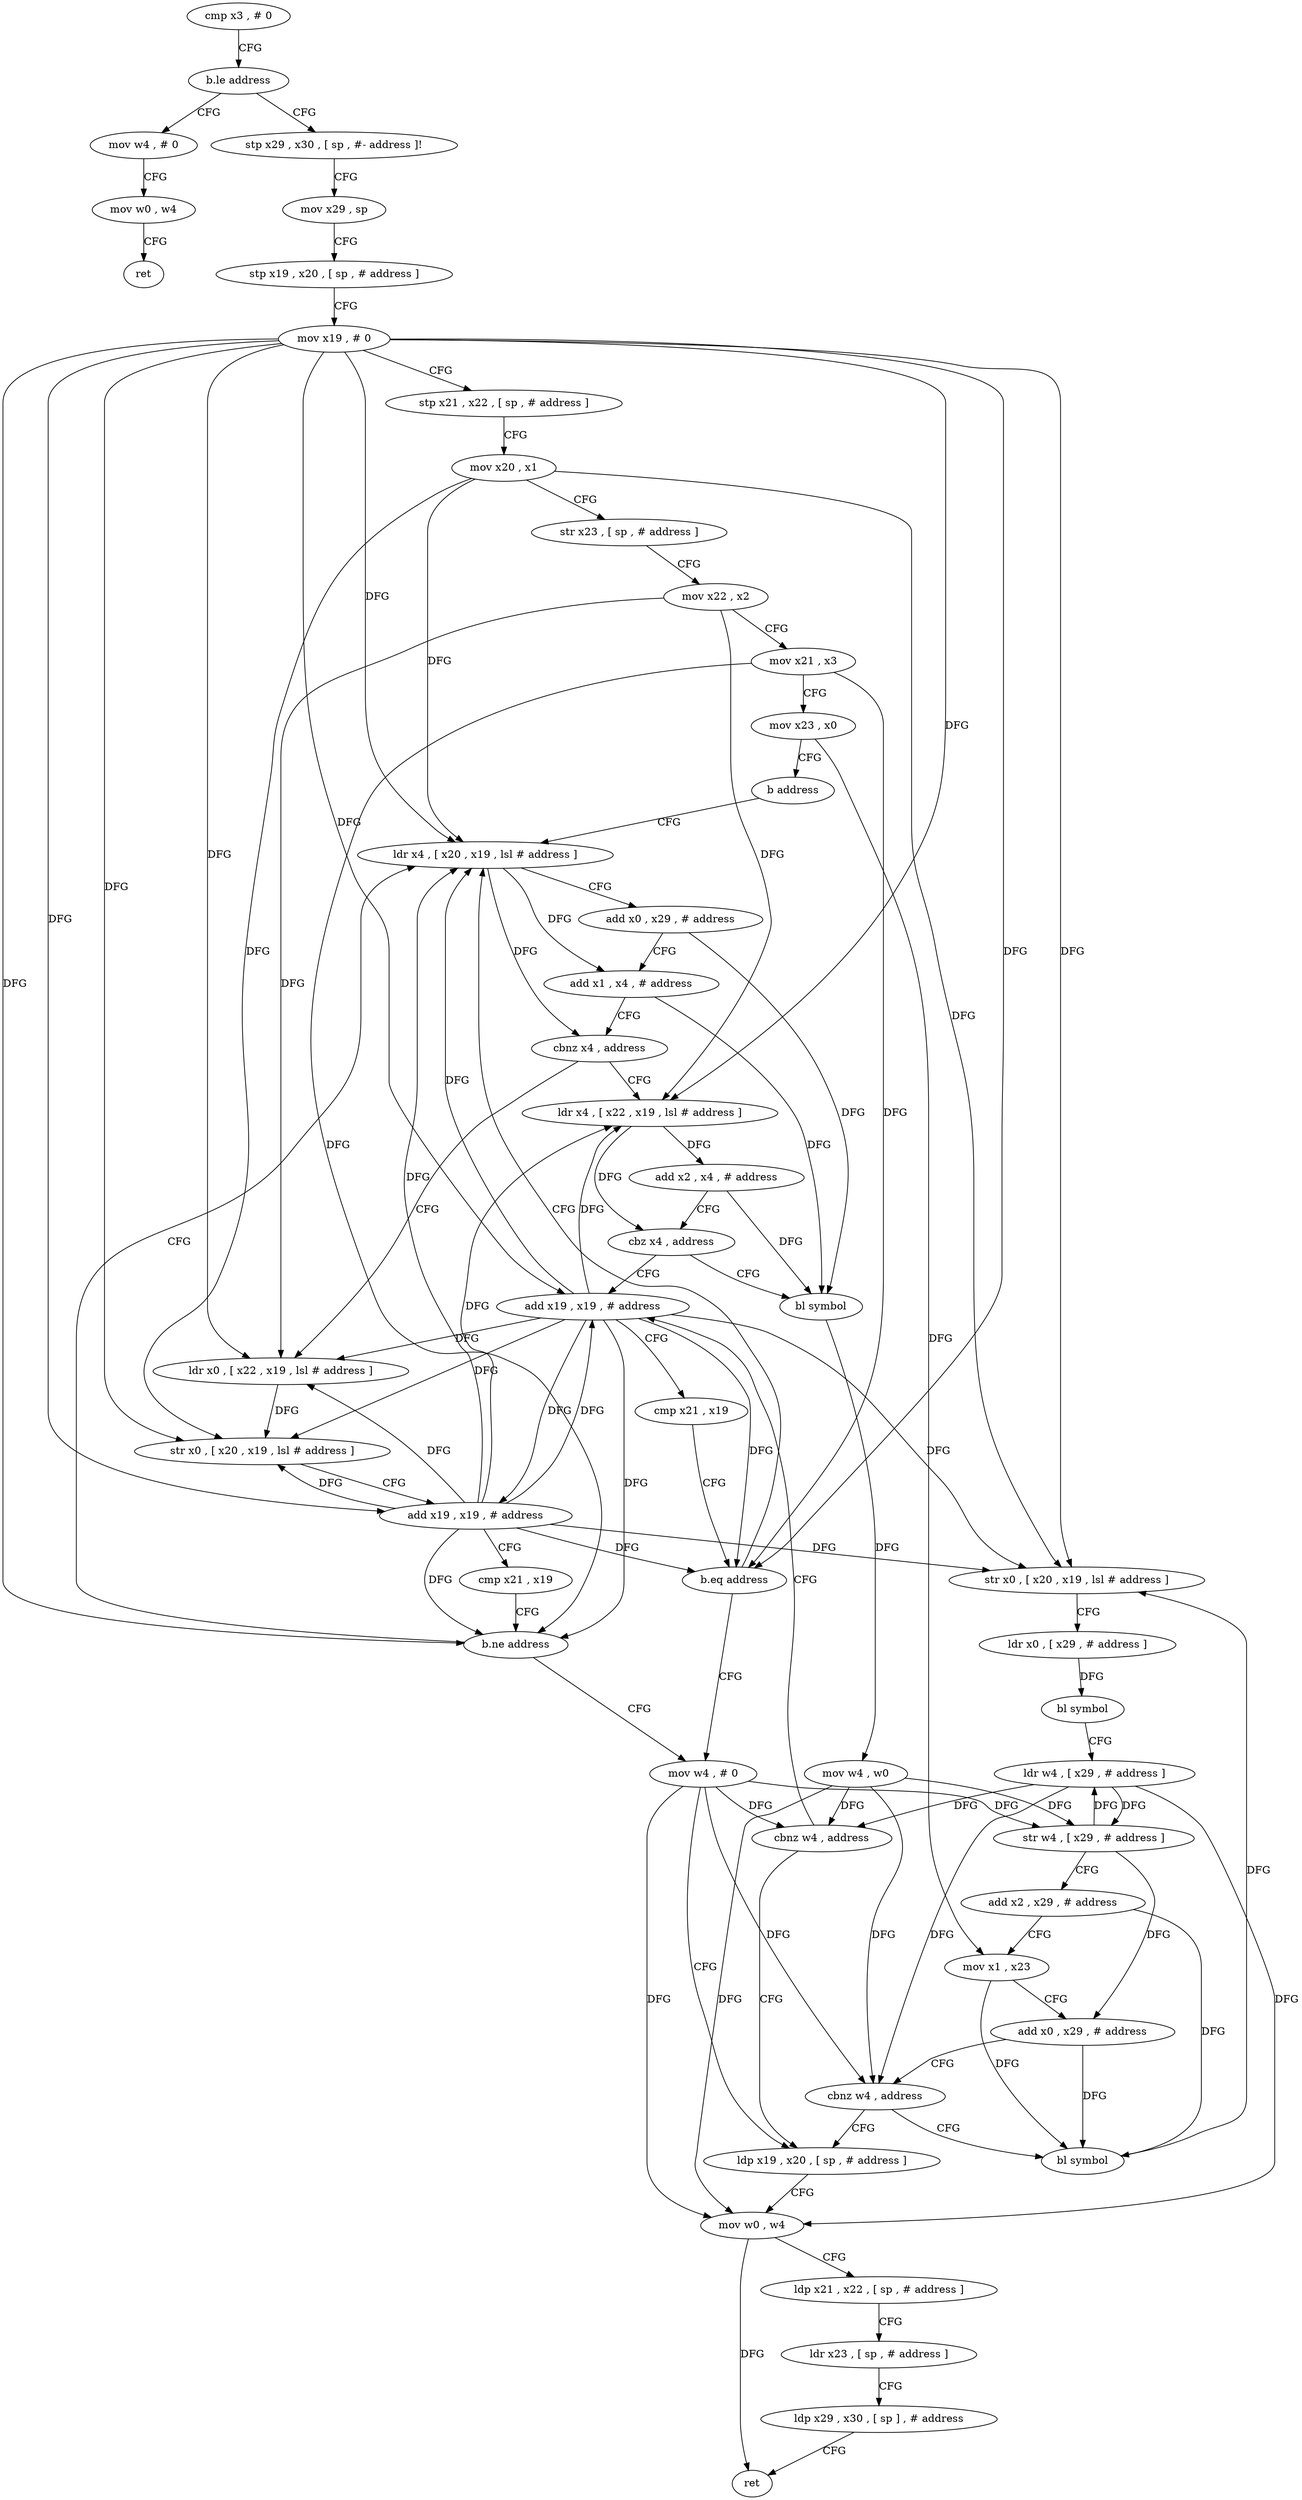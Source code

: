 digraph "func" {
"4330080" [label = "cmp x3 , # 0" ]
"4330084" [label = "b.le address" ]
"4330276" [label = "mov w4 , # 0" ]
"4330088" [label = "stp x29 , x30 , [ sp , #- address ]!" ]
"4330280" [label = "mov w0 , w4" ]
"4330284" [label = "ret" ]
"4330092" [label = "mov x29 , sp" ]
"4330096" [label = "stp x19 , x20 , [ sp , # address ]" ]
"4330100" [label = "mov x19 , # 0" ]
"4330104" [label = "stp x21 , x22 , [ sp , # address ]" ]
"4330108" [label = "mov x20 , x1" ]
"4330112" [label = "str x23 , [ sp , # address ]" ]
"4330116" [label = "mov x22 , x2" ]
"4330120" [label = "mov x21 , x3" ]
"4330124" [label = "mov x23 , x0" ]
"4330128" [label = "b address" ]
"4330212" [label = "ldr x4 , [ x20 , x19 , lsl # address ]" ]
"4330216" [label = "add x0 , x29 , # address" ]
"4330220" [label = "add x1 , x4 , # address" ]
"4330224" [label = "cbnz x4 , address" ]
"4330136" [label = "ldr x4 , [ x22 , x19 , lsl # address ]" ]
"4330228" [label = "ldr x0 , [ x22 , x19 , lsl # address ]" ]
"4330140" [label = "add x2 , x4 , # address" ]
"4330144" [label = "cbz x4 , address" ]
"4330200" [label = "add x19 , x19 , # address" ]
"4330148" [label = "bl symbol" ]
"4330232" [label = "str x0 , [ x20 , x19 , lsl # address ]" ]
"4330236" [label = "add x19 , x19 , # address" ]
"4330240" [label = "cmp x21 , x19" ]
"4330244" [label = "b.ne address" ]
"4330248" [label = "mov w4 , # 0" ]
"4330204" [label = "cmp x21 , x19" ]
"4330208" [label = "b.eq address" ]
"4330152" [label = "mov w4 , w0" ]
"4330156" [label = "str w4 , [ x29 , # address ]" ]
"4330160" [label = "add x2 , x29 , # address" ]
"4330164" [label = "mov x1 , x23" ]
"4330168" [label = "add x0 , x29 , # address" ]
"4330172" [label = "cbnz w4 , address" ]
"4330252" [label = "ldp x19 , x20 , [ sp , # address ]" ]
"4330176" [label = "bl symbol" ]
"4330256" [label = "mov w0 , w4" ]
"4330260" [label = "ldp x21 , x22 , [ sp , # address ]" ]
"4330264" [label = "ldr x23 , [ sp , # address ]" ]
"4330268" [label = "ldp x29 , x30 , [ sp ] , # address" ]
"4330272" [label = "ret" ]
"4330180" [label = "str x0 , [ x20 , x19 , lsl # address ]" ]
"4330184" [label = "ldr x0 , [ x29 , # address ]" ]
"4330188" [label = "bl symbol" ]
"4330192" [label = "ldr w4 , [ x29 , # address ]" ]
"4330196" [label = "cbnz w4 , address" ]
"4330080" -> "4330084" [ label = "CFG" ]
"4330084" -> "4330276" [ label = "CFG" ]
"4330084" -> "4330088" [ label = "CFG" ]
"4330276" -> "4330280" [ label = "CFG" ]
"4330088" -> "4330092" [ label = "CFG" ]
"4330280" -> "4330284" [ label = "CFG" ]
"4330092" -> "4330096" [ label = "CFG" ]
"4330096" -> "4330100" [ label = "CFG" ]
"4330100" -> "4330104" [ label = "CFG" ]
"4330100" -> "4330212" [ label = "DFG" ]
"4330100" -> "4330136" [ label = "DFG" ]
"4330100" -> "4330228" [ label = "DFG" ]
"4330100" -> "4330232" [ label = "DFG" ]
"4330100" -> "4330236" [ label = "DFG" ]
"4330100" -> "4330244" [ label = "DFG" ]
"4330100" -> "4330200" [ label = "DFG" ]
"4330100" -> "4330208" [ label = "DFG" ]
"4330100" -> "4330180" [ label = "DFG" ]
"4330104" -> "4330108" [ label = "CFG" ]
"4330108" -> "4330112" [ label = "CFG" ]
"4330108" -> "4330212" [ label = "DFG" ]
"4330108" -> "4330232" [ label = "DFG" ]
"4330108" -> "4330180" [ label = "DFG" ]
"4330112" -> "4330116" [ label = "CFG" ]
"4330116" -> "4330120" [ label = "CFG" ]
"4330116" -> "4330136" [ label = "DFG" ]
"4330116" -> "4330228" [ label = "DFG" ]
"4330120" -> "4330124" [ label = "CFG" ]
"4330120" -> "4330244" [ label = "DFG" ]
"4330120" -> "4330208" [ label = "DFG" ]
"4330124" -> "4330128" [ label = "CFG" ]
"4330124" -> "4330164" [ label = "DFG" ]
"4330128" -> "4330212" [ label = "CFG" ]
"4330212" -> "4330216" [ label = "CFG" ]
"4330212" -> "4330220" [ label = "DFG" ]
"4330212" -> "4330224" [ label = "DFG" ]
"4330216" -> "4330220" [ label = "CFG" ]
"4330216" -> "4330148" [ label = "DFG" ]
"4330220" -> "4330224" [ label = "CFG" ]
"4330220" -> "4330148" [ label = "DFG" ]
"4330224" -> "4330136" [ label = "CFG" ]
"4330224" -> "4330228" [ label = "CFG" ]
"4330136" -> "4330140" [ label = "DFG" ]
"4330136" -> "4330144" [ label = "DFG" ]
"4330228" -> "4330232" [ label = "DFG" ]
"4330140" -> "4330144" [ label = "CFG" ]
"4330140" -> "4330148" [ label = "DFG" ]
"4330144" -> "4330200" [ label = "CFG" ]
"4330144" -> "4330148" [ label = "CFG" ]
"4330200" -> "4330204" [ label = "CFG" ]
"4330200" -> "4330212" [ label = "DFG" ]
"4330200" -> "4330136" [ label = "DFG" ]
"4330200" -> "4330228" [ label = "DFG" ]
"4330200" -> "4330236" [ label = "DFG" ]
"4330200" -> "4330244" [ label = "DFG" ]
"4330200" -> "4330232" [ label = "DFG" ]
"4330200" -> "4330208" [ label = "DFG" ]
"4330200" -> "4330180" [ label = "DFG" ]
"4330148" -> "4330152" [ label = "DFG" ]
"4330232" -> "4330236" [ label = "CFG" ]
"4330236" -> "4330240" [ label = "CFG" ]
"4330236" -> "4330212" [ label = "DFG" ]
"4330236" -> "4330136" [ label = "DFG" ]
"4330236" -> "4330228" [ label = "DFG" ]
"4330236" -> "4330232" [ label = "DFG" ]
"4330236" -> "4330244" [ label = "DFG" ]
"4330236" -> "4330200" [ label = "DFG" ]
"4330236" -> "4330208" [ label = "DFG" ]
"4330236" -> "4330180" [ label = "DFG" ]
"4330240" -> "4330244" [ label = "CFG" ]
"4330244" -> "4330212" [ label = "CFG" ]
"4330244" -> "4330248" [ label = "CFG" ]
"4330248" -> "4330252" [ label = "CFG" ]
"4330248" -> "4330156" [ label = "DFG" ]
"4330248" -> "4330172" [ label = "DFG" ]
"4330248" -> "4330256" [ label = "DFG" ]
"4330248" -> "4330196" [ label = "DFG" ]
"4330204" -> "4330208" [ label = "CFG" ]
"4330208" -> "4330248" [ label = "CFG" ]
"4330208" -> "4330212" [ label = "CFG" ]
"4330152" -> "4330156" [ label = "DFG" ]
"4330152" -> "4330172" [ label = "DFG" ]
"4330152" -> "4330256" [ label = "DFG" ]
"4330152" -> "4330196" [ label = "DFG" ]
"4330156" -> "4330160" [ label = "CFG" ]
"4330156" -> "4330192" [ label = "DFG" ]
"4330156" -> "4330168" [ label = "DFG" ]
"4330160" -> "4330164" [ label = "CFG" ]
"4330160" -> "4330176" [ label = "DFG" ]
"4330164" -> "4330168" [ label = "CFG" ]
"4330164" -> "4330176" [ label = "DFG" ]
"4330168" -> "4330172" [ label = "CFG" ]
"4330168" -> "4330176" [ label = "DFG" ]
"4330172" -> "4330252" [ label = "CFG" ]
"4330172" -> "4330176" [ label = "CFG" ]
"4330252" -> "4330256" [ label = "CFG" ]
"4330176" -> "4330180" [ label = "DFG" ]
"4330256" -> "4330260" [ label = "CFG" ]
"4330256" -> "4330272" [ label = "DFG" ]
"4330260" -> "4330264" [ label = "CFG" ]
"4330264" -> "4330268" [ label = "CFG" ]
"4330268" -> "4330272" [ label = "CFG" ]
"4330180" -> "4330184" [ label = "CFG" ]
"4330184" -> "4330188" [ label = "DFG" ]
"4330188" -> "4330192" [ label = "CFG" ]
"4330192" -> "4330196" [ label = "DFG" ]
"4330192" -> "4330156" [ label = "DFG" ]
"4330192" -> "4330172" [ label = "DFG" ]
"4330192" -> "4330256" [ label = "DFG" ]
"4330196" -> "4330252" [ label = "CFG" ]
"4330196" -> "4330200" [ label = "CFG" ]
}
